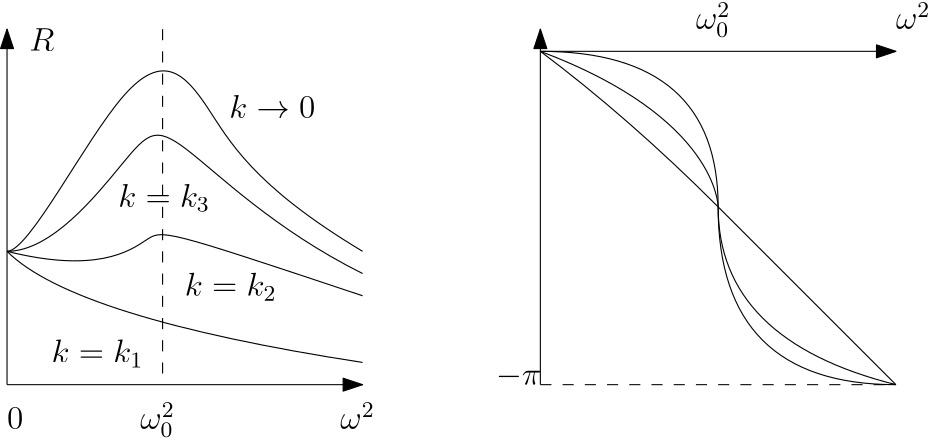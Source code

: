 <?xml version="1.0"?>
<!DOCTYPE ipe SYSTEM "ipe.dtd">
<ipe version="70206" creator="Ipe 7.2.7">
<info created="D:20180623001937" modified="D:20180623001937"/>
<ipestyle name="basic">
<symbol name="arrow/arc(spx)">
<path stroke="sym-stroke" fill="sym-stroke" pen="sym-pen">
0 0 m
-1 0.333 l
-1 -0.333 l
h
</path>
</symbol>
<symbol name="arrow/farc(spx)">
<path stroke="sym-stroke" fill="white" pen="sym-pen">
0 0 m
-1 0.333 l
-1 -0.333 l
h
</path>
</symbol>
<symbol name="arrow/ptarc(spx)">
<path stroke="sym-stroke" fill="sym-stroke" pen="sym-pen">
0 0 m
-1 0.333 l
-0.8 0 l
-1 -0.333 l
h
</path>
</symbol>
<symbol name="arrow/fptarc(spx)">
<path stroke="sym-stroke" fill="white" pen="sym-pen">
0 0 m
-1 0.333 l
-0.8 0 l
-1 -0.333 l
h
</path>
</symbol>
<symbol name="mark/circle(sx)" transformations="translations">
<path fill="sym-stroke">
0.6 0 0 0.6 0 0 e
0.4 0 0 0.4 0 0 e
</path>
</symbol>
<symbol name="mark/disk(sx)" transformations="translations">
<path fill="sym-stroke">
0.6 0 0 0.6 0 0 e
</path>
</symbol>
<symbol name="mark/fdisk(sfx)" transformations="translations">
<group>
<path fill="sym-fill">
0.5 0 0 0.5 0 0 e
</path>
<path fill="sym-stroke" fillrule="eofill">
0.6 0 0 0.6 0 0 e
0.4 0 0 0.4 0 0 e
</path>
</group>
</symbol>
<symbol name="mark/box(sx)" transformations="translations">
<path fill="sym-stroke" fillrule="eofill">
-0.6 -0.6 m
0.6 -0.6 l
0.6 0.6 l
-0.6 0.6 l
h
-0.4 -0.4 m
0.4 -0.4 l
0.4 0.4 l
-0.4 0.4 l
h
</path>
</symbol>
<symbol name="mark/square(sx)" transformations="translations">
<path fill="sym-stroke">
-0.6 -0.6 m
0.6 -0.6 l
0.6 0.6 l
-0.6 0.6 l
h
</path>
</symbol>
<symbol name="mark/fsquare(sfx)" transformations="translations">
<group>
<path fill="sym-fill">
-0.5 -0.5 m
0.5 -0.5 l
0.5 0.5 l
-0.5 0.5 l
h
</path>
<path fill="sym-stroke" fillrule="eofill">
-0.6 -0.6 m
0.6 -0.6 l
0.6 0.6 l
-0.6 0.6 l
h
-0.4 -0.4 m
0.4 -0.4 l
0.4 0.4 l
-0.4 0.4 l
h
</path>
</group>
</symbol>
<symbol name="mark/cross(sx)" transformations="translations">
<group>
<path fill="sym-stroke">
-0.43 -0.57 m
0.57 0.43 l
0.43 0.57 l
-0.57 -0.43 l
h
</path>
<path fill="sym-stroke">
-0.43 0.57 m
0.57 -0.43 l
0.43 -0.57 l
-0.57 0.43 l
h
</path>
</group>
</symbol>
<symbol name="arrow/fnormal(spx)">
<path stroke="sym-stroke" fill="white" pen="sym-pen">
0 0 m
-1 0.333 l
-1 -0.333 l
h
</path>
</symbol>
<symbol name="arrow/pointed(spx)">
<path stroke="sym-stroke" fill="sym-stroke" pen="sym-pen">
0 0 m
-1 0.333 l
-0.8 0 l
-1 -0.333 l
h
</path>
</symbol>
<symbol name="arrow/fpointed(spx)">
<path stroke="sym-stroke" fill="white" pen="sym-pen">
0 0 m
-1 0.333 l
-0.8 0 l
-1 -0.333 l
h
</path>
</symbol>
<symbol name="arrow/linear(spx)">
<path stroke="sym-stroke" pen="sym-pen">
-1 0.333 m
0 0 l
-1 -0.333 l
</path>
</symbol>
<symbol name="arrow/fdouble(spx)">
<path stroke="sym-stroke" fill="white" pen="sym-pen">
0 0 m
-1 0.333 l
-1 -0.333 l
h
-1 0 m
-2 0.333 l
-2 -0.333 l
h
</path>
</symbol>
<symbol name="arrow/double(spx)">
<path stroke="sym-stroke" fill="sym-stroke" pen="sym-pen">
0 0 m
-1 0.333 l
-1 -0.333 l
h
-1 0 m
-2 0.333 l
-2 -0.333 l
h
</path>
</symbol>
<pen name="heavier" value="0.8"/>
<pen name="fat" value="1.2"/>
<pen name="ultrafat" value="2"/>
<symbolsize name="large" value="5"/>
<symbolsize name="small" value="2"/>
<symbolsize name="tiny" value="1.1"/>
<arrowsize name="large" value="10"/>
<arrowsize name="small" value="5"/>
<arrowsize name="tiny" value="3"/>
<color name="red" value="1 0 0"/>
<color name="green" value="0 1 0"/>
<color name="blue" value="0 0 1"/>
<color name="yellow" value="1 1 0"/>
<color name="orange" value="1 0.647 0"/>
<color name="gold" value="1 0.843 0"/>
<color name="purple" value="0.627 0.125 0.941"/>
<color name="gray" value="0.745"/>
<color name="brown" value="0.647 0.165 0.165"/>
<color name="navy" value="0 0 0.502"/>
<color name="pink" value="1 0.753 0.796"/>
<color name="seagreen" value="0.18 0.545 0.341"/>
<color name="turquoise" value="0.251 0.878 0.816"/>
<color name="violet" value="0.933 0.51 0.933"/>
<color name="darkblue" value="0 0 0.545"/>
<color name="darkcyan" value="0 0.545 0.545"/>
<color name="darkgray" value="0.663"/>
<color name="darkgreen" value="0 0.392 0"/>
<color name="darkmagenta" value="0.545 0 0.545"/>
<color name="darkorange" value="1 0.549 0"/>
<color name="darkred" value="0.545 0 0"/>
<color name="lightblue" value="0.678 0.847 0.902"/>
<color name="lightcyan" value="0.878 1 1"/>
<color name="lightgray" value="0.827"/>
<color name="lightgreen" value="0.565 0.933 0.565"/>
<color name="lightyellow" value="1 1 0.878"/>
<dashstyle name="dashed" value="[4] 0"/>
<dashstyle name="dotted" value="[1 3] 0"/>
<dashstyle name="dash dotted" value="[4 2 1 2] 0"/>
<dashstyle name="dash dot dotted" value="[4 2 1 2 1 2] 0"/>
<textsize name="large" value="\large"/>
<textsize name="Large" value="\Large"/>
<textsize name="LARGE" value="\LARGE"/>
<textsize name="huge" value="\huge"/>
<textsize name="Huge" value="\Huge"/>
<textsize name="small" value="\small"/>
<textsize name="footnote" value="\footnotesize"/>
<textsize name="tiny" value="\tiny"/>
<textstyle name="center" begin="\begin{center}" end="\end{center}"/>
<textstyle name="itemize" begin="\begin{itemize}" end="\end{itemize}"/>
<textstyle name="item" begin="\begin{itemize}\item{}" end="\end{itemize}"/>
<gridsize name="4 pts" value="4"/>
<gridsize name="8 pts (~3 mm)" value="8"/>
<gridsize name="16 pts (~6 mm)" value="16"/>
<gridsize name="32 pts (~12 mm)" value="32"/>
<gridsize name="10 pts (~3.5 mm)" value="10"/>
<gridsize name="20 pts (~7 mm)" value="20"/>
<gridsize name="14 pts (~5 mm)" value="14"/>
<gridsize name="28 pts (~10 mm)" value="28"/>
<gridsize name="56 pts (~20 mm)" value="56"/>
<anglesize name="90 deg" value="90"/>
<anglesize name="60 deg" value="60"/>
<anglesize name="45 deg" value="45"/>
<anglesize name="30 deg" value="30"/>
<anglesize name="22.5 deg" value="22.5"/>
<opacity name="10%" value="0.1"/>
<opacity name="30%" value="0.3"/>
<opacity name="50%" value="0.5"/>
<opacity name="75%" value="0.75"/>
<tiling name="falling" angle="-60" step="4" width="1"/>
<tiling name="rising" angle="30" step="4" width="1"/>
</ipestyle>
<page>
<layer name="alpha"/>
<view layers="alpha" active="alpha"/>
<path layer="alpha" stroke="black" arrow="normal/normal">
64 128 m
64 256 l
</path>
<path stroke="black" arrow="normal/normal">
64 128 m
192 128 l
</path>
<path matrix="1 0 0 1 0 -16" stroke="black">
64 192 m
72 192
112 272
136 248
152 216
192 192 c
</path>
<path matrix="1 0 0 1 0 -8" stroke="black">
64 184 m
80 184
112 224
120 232
160 192
192 176 c
</path>
<path stroke="black">
64 176 m
88 152
192 136 c
</path>
<path stroke="black" dash="dashed">
120 256 m
120 128 l
</path>
<text matrix="1 0 0 1 0 -8" transformations="translations" pos="112 120" stroke="black" type="label" width="12.451" height="9.48" depth="2.95" valign="baseline" size="large" style="math">\omega_0^2</text>
<text matrix="1 0 0 1 0 8" transformations="translations" pos="72 240" stroke="black" type="label" width="9.009" height="8.169" depth="0" valign="baseline" size="large" style="math">R</text>
<text transformations="translations" pos="64 112" stroke="black" type="label" width="5.853" height="7.704" depth="0" valign="baseline" size="large" style="math">0</text>
<text transformations="translations" pos="80 136" stroke="black" type="label" width="33.056" height="8.305" depth="1.79" valign="baseline" size="large" style="math">k = k_1</text>
<text matrix="1 0 0 1 -8 0" transformations="translations" pos="136 160" stroke="black" type="label" width="33.056" height="8.305" depth="1.79" valign="baseline" size="large" style="math">k = k_2</text>
<text matrix="1 0 0 1 -24 0" transformations="translations" pos="128 192" stroke="black" type="label" width="33.056" height="8.305" depth="1.79" valign="baseline" size="large" style="math">k = k_3</text>
<text matrix="1 0 0 1 0 -16" transformations="translations" pos="144 240" stroke="black" type="label" width="30.939" height="8.302" depth="0" valign="baseline" size="large" style="math">k \rightarrow 0</text>
<path stroke="black">
64 176 m
96 168
120 184
120 184
192 160 c
</path>
<path stroke="black" arrow="normal/normal">
256 128 m
256 256 l
</path>
<path matrix="1 0 0 1 8 0" stroke="black" arrow="normal/normal">
248 248 m
376 248 l
</path>
<path stroke="black">
256 248 m
320 248
320 192 c
</path>
<path stroke="black">
320 192 m
320 128
384 128 c
</path>
<path stroke="black">
256 248 m
320 224
320 192
320 192 c
</path>
<path stroke="black">
320 192 m
320 144
384 128 c
</path>
<path stroke="black">
256 248 m
288 224
320 192 c
</path>
<path stroke="black">
320 192 m
384 128 l
</path>
<path stroke="black" dash="dashed">
256 128 m
384 128 l
</path>
<text transformations="translations" pos="240 128" stroke="black" type="label" width="16.368" height="6.98" depth="0.99" valign="baseline" size="large" style="math">-\pi</text>
<text transformations="translations" pos="312 256" stroke="black" type="label" width="12.451" height="9.48" depth="2.95" valign="baseline" size="large" style="math">\omega_0^2</text>
<text transformations="translations" pos="384 256" stroke="black" type="label" width="12.451" height="9.475" depth="0" valign="baseline" size="large" style="math">\omega^2</text>
<text transformations="translations" pos="184 112" stroke="black" type="label" width="12.451" height="9.475" depth="0" valign="baseline" size="large" style="math">\omega^2</text>
</page>
</ipe>

